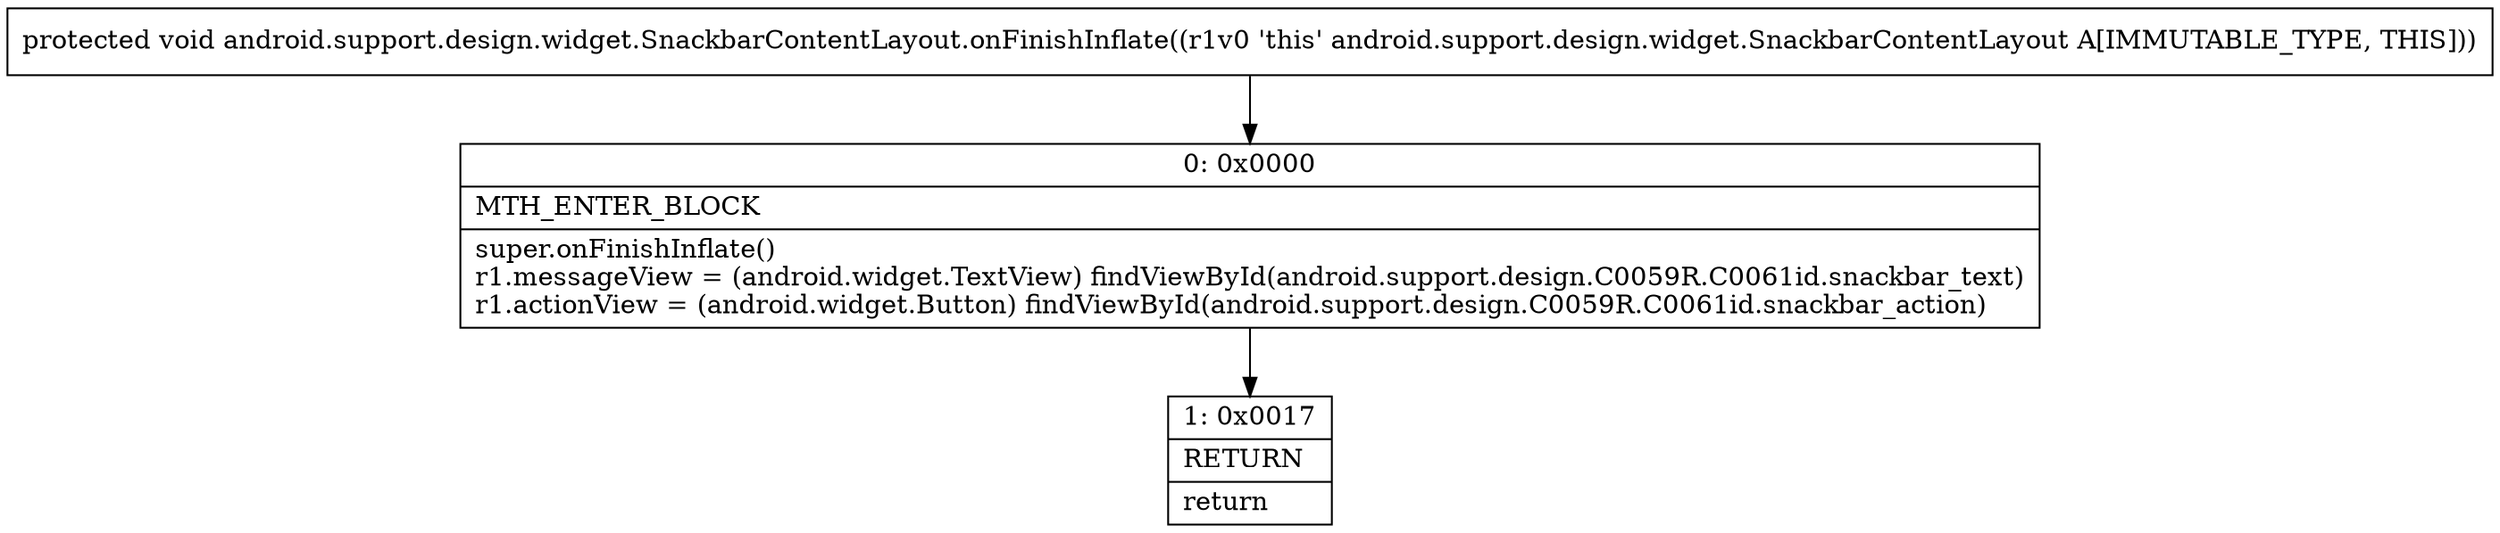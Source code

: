 digraph "CFG forandroid.support.design.widget.SnackbarContentLayout.onFinishInflate()V" {
Node_0 [shape=record,label="{0\:\ 0x0000|MTH_ENTER_BLOCK\l|super.onFinishInflate()\lr1.messageView = (android.widget.TextView) findViewById(android.support.design.C0059R.C0061id.snackbar_text)\lr1.actionView = (android.widget.Button) findViewById(android.support.design.C0059R.C0061id.snackbar_action)\l}"];
Node_1 [shape=record,label="{1\:\ 0x0017|RETURN\l|return\l}"];
MethodNode[shape=record,label="{protected void android.support.design.widget.SnackbarContentLayout.onFinishInflate((r1v0 'this' android.support.design.widget.SnackbarContentLayout A[IMMUTABLE_TYPE, THIS])) }"];
MethodNode -> Node_0;
Node_0 -> Node_1;
}


